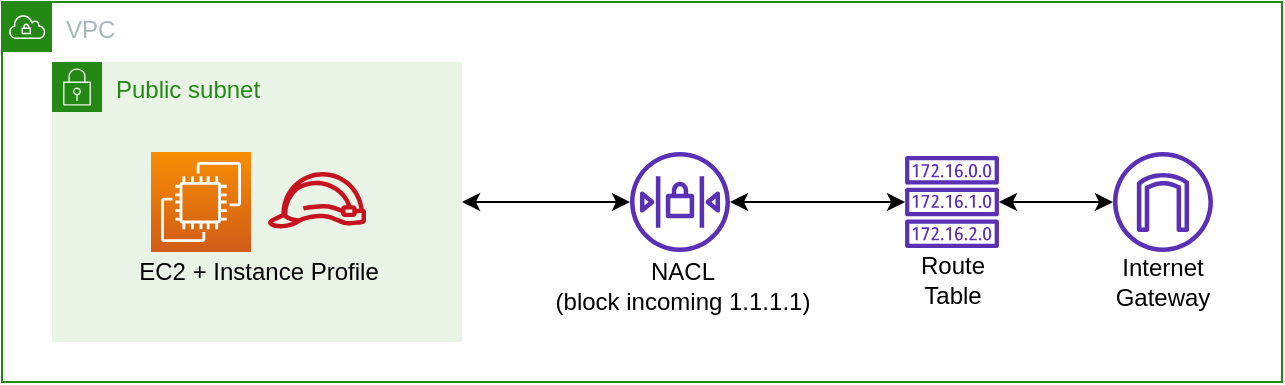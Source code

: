 <mxfile version="14.1.8" type="device"><diagram id="VrJSyCtyyk0UYBWMlAai" name="Page-1"><mxGraphModel dx="302" dy="224" grid="1" gridSize="10" guides="1" tooltips="1" connect="1" arrows="1" fold="1" page="1" pageScale="1" pageWidth="850" pageHeight="1100" background="none" math="0" shadow="0"><root><mxCell id="0"/><mxCell id="1" parent="0"/><mxCell id="lls4c6PotRuVWO8DvVIY-1" value="VPC" style="points=[[0,0],[0.25,0],[0.5,0],[0.75,0],[1,0],[1,0.25],[1,0.5],[1,0.75],[1,1],[0.75,1],[0.5,1],[0.25,1],[0,1],[0,0.75],[0,0.5],[0,0.25]];outlineConnect=0;gradientColor=none;html=1;whiteSpace=wrap;fontSize=12;fontStyle=0;shape=mxgraph.aws4.group;grIcon=mxgraph.aws4.group_vpc;strokeColor=#248814;fillColor=none;verticalAlign=top;align=left;spacingLeft=30;fontColor=#AAB7B8;dashed=0;" parent="1" vertex="1"><mxGeometry x="100" y="440" width="640" height="190" as="geometry"/></mxCell><mxCell id="lls4c6PotRuVWO8DvVIY-3" value="Public subnet" style="points=[[0,0],[0.25,0],[0.5,0],[0.75,0],[1,0],[1,0.25],[1,0.5],[1,0.75],[1,1],[0.75,1],[0.5,1],[0.25,1],[0,1],[0,0.75],[0,0.5],[0,0.25]];outlineConnect=0;gradientColor=none;html=1;whiteSpace=wrap;fontSize=12;fontStyle=0;shape=mxgraph.aws4.group;grIcon=mxgraph.aws4.group_security_group;grStroke=0;strokeColor=#248814;fillColor=#E9F3E6;verticalAlign=top;align=left;spacingLeft=30;fontColor=#248814;dashed=0;" parent="1" vertex="1"><mxGeometry x="125" y="470" width="205" height="140" as="geometry"/></mxCell><mxCell id="zbzk6_O1cKhEuDEblBKT-1" value="" style="group" parent="1" vertex="1" connectable="0"><mxGeometry x="157.5" y="515" width="140" height="70" as="geometry"/></mxCell><mxCell id="zbzk6_O1cKhEuDEblBKT-2" value="" style="outlineConnect=0;fontColor=#232F3E;gradientColor=none;fillColor=#C7131F;strokeColor=none;dashed=0;verticalLabelPosition=bottom;verticalAlign=top;align=center;html=1;fontSize=12;fontStyle=0;aspect=fixed;pointerEvents=1;shape=mxgraph.aws4.role;" parent="zbzk6_O1cKhEuDEblBKT-1" vertex="1"><mxGeometry x="75.0" y="10.0" width="50" height="28.21" as="geometry"/></mxCell><mxCell id="zbzk6_O1cKhEuDEblBKT-3" value="" style="outlineConnect=0;fontColor=#232F3E;gradientColor=#F78E04;gradientDirection=north;fillColor=#D05C17;strokeColor=#ffffff;dashed=0;verticalLabelPosition=bottom;verticalAlign=top;align=center;html=1;fontSize=12;fontStyle=0;aspect=fixed;shape=mxgraph.aws4.resourceIcon;resIcon=mxgraph.aws4.ec2;" parent="zbzk6_O1cKhEuDEblBKT-1" vertex="1"><mxGeometry x="17.0" width="50" height="50" as="geometry"/></mxCell><mxCell id="zbzk6_O1cKhEuDEblBKT-4" value="&lt;div&gt;&lt;span&gt;EC2 + Instance Profile&lt;/span&gt;&lt;/div&gt;" style="text;html=1;resizable=0;autosize=1;align=center;verticalAlign=middle;points=[];fillColor=none;strokeColor=none;rounded=0;" parent="zbzk6_O1cKhEuDEblBKT-1" vertex="1"><mxGeometry y="50" width="140" height="20" as="geometry"/></mxCell><mxCell id="zbzk6_O1cKhEuDEblBKT-11" value="" style="group" parent="1" vertex="1" connectable="0"><mxGeometry x="370" y="515" width="140" height="82" as="geometry"/></mxCell><mxCell id="lls4c6PotRuVWO8DvVIY-7" value="" style="outlineConnect=0;fontColor=#232F3E;gradientColor=none;fillColor=#5A30B5;strokeColor=none;dashed=0;verticalLabelPosition=bottom;verticalAlign=top;align=center;html=1;fontSize=12;fontStyle=0;aspect=fixed;pointerEvents=1;shape=mxgraph.aws4.network_access_control_list;" parent="zbzk6_O1cKhEuDEblBKT-11" vertex="1"><mxGeometry x="44" width="50" height="50" as="geometry"/></mxCell><mxCell id="lls4c6PotRuVWO8DvVIY-10" value="NACL&lt;br&gt;(block incoming 1.1.1.1)" style="text;html=1;resizable=0;autosize=1;align=center;verticalAlign=middle;points=[];fillColor=none;strokeColor=none;rounded=0;" parent="zbzk6_O1cKhEuDEblBKT-11" vertex="1"><mxGeometry y="52" width="140" height="30" as="geometry"/></mxCell><mxCell id="zbzk6_O1cKhEuDEblBKT-18" style="edgeStyle=orthogonalEdgeStyle;rounded=0;orthogonalLoop=1;jettySize=auto;html=1;entryX=1;entryY=0.5;entryDx=0;entryDy=0;startArrow=classic;startFill=1;" parent="1" source="lls4c6PotRuVWO8DvVIY-7" target="lls4c6PotRuVWO8DvVIY-3" edge="1"><mxGeometry relative="1" as="geometry"/></mxCell><mxCell id="zbzk6_O1cKhEuDEblBKT-17" style="edgeStyle=orthogonalEdgeStyle;rounded=0;orthogonalLoop=1;jettySize=auto;html=1;startArrow=classic;startFill=1;" parent="1" source="zbzk6_O1cKhEuDEblBKT-9" target="lls4c6PotRuVWO8DvVIY-7" edge="1"><mxGeometry relative="1" as="geometry"/></mxCell><mxCell id="5ZagX0SiDErnMJ58ij8c-4" style="edgeStyle=orthogonalEdgeStyle;rounded=0;orthogonalLoop=1;jettySize=auto;html=1;startArrow=classic;startFill=1;" parent="1" source="zbzk6_O1cKhEuDEblBKT-9" target="5ZagX0SiDErnMJ58ij8c-2" edge="1"><mxGeometry relative="1" as="geometry"/></mxCell><mxCell id="wDruJX4wctBibb-hBWr8-1" value="" style="group" vertex="1" connectable="0" parent="1"><mxGeometry x="550" y="517" width="50" height="77" as="geometry"/></mxCell><mxCell id="zbzk6_O1cKhEuDEblBKT-9" value="" style="outlineConnect=0;fontColor=#232F3E;gradientColor=none;fillColor=#5A30B5;strokeColor=none;dashed=0;verticalLabelPosition=bottom;verticalAlign=top;align=center;html=1;fontSize=12;fontStyle=0;aspect=fixed;pointerEvents=1;shape=mxgraph.aws4.route_table;" parent="wDruJX4wctBibb-hBWr8-1" vertex="1"><mxGeometry x="1.4" width="47.21" height="46" as="geometry"/></mxCell><mxCell id="zbzk6_O1cKhEuDEblBKT-10" value="Route&lt;br&gt;Table" style="text;html=1;resizable=0;autosize=1;align=center;verticalAlign=middle;points=[];fillColor=none;strokeColor=none;rounded=0;" parent="wDruJX4wctBibb-hBWr8-1" vertex="1"><mxGeometry y="47" width="50" height="30" as="geometry"/></mxCell><mxCell id="wDruJX4wctBibb-hBWr8-2" value="" style="group" vertex="1" connectable="0" parent="1"><mxGeometry x="650" y="515" width="60" height="80.421" as="geometry"/></mxCell><mxCell id="5ZagX0SiDErnMJ58ij8c-2" value="" style="outlineConnect=0;fontColor=#232F3E;fillColor=#5A30B5;strokeColor=none;dashed=0;verticalLabelPosition=bottom;verticalAlign=top;align=center;html=1;fontSize=12;fontStyle=0;aspect=fixed;pointerEvents=1;shape=mxgraph.aws4.internet_gateway;sketch=0;" parent="wDruJX4wctBibb-hBWr8-2" vertex="1"><mxGeometry x="5.486" width="50" height="50" as="geometry"/></mxCell><mxCell id="5ZagX0SiDErnMJ58ij8c-3" value="Internet&lt;br&gt;Gateway" style="text;html=1;resizable=0;autosize=1;align=center;verticalAlign=middle;points=[];fillColor=none;strokeColor=none;rounded=0;" parent="wDruJX4wctBibb-hBWr8-2" vertex="1"><mxGeometry y="50.421" width="60" height="30" as="geometry"/></mxCell></root></mxGraphModel></diagram></mxfile>